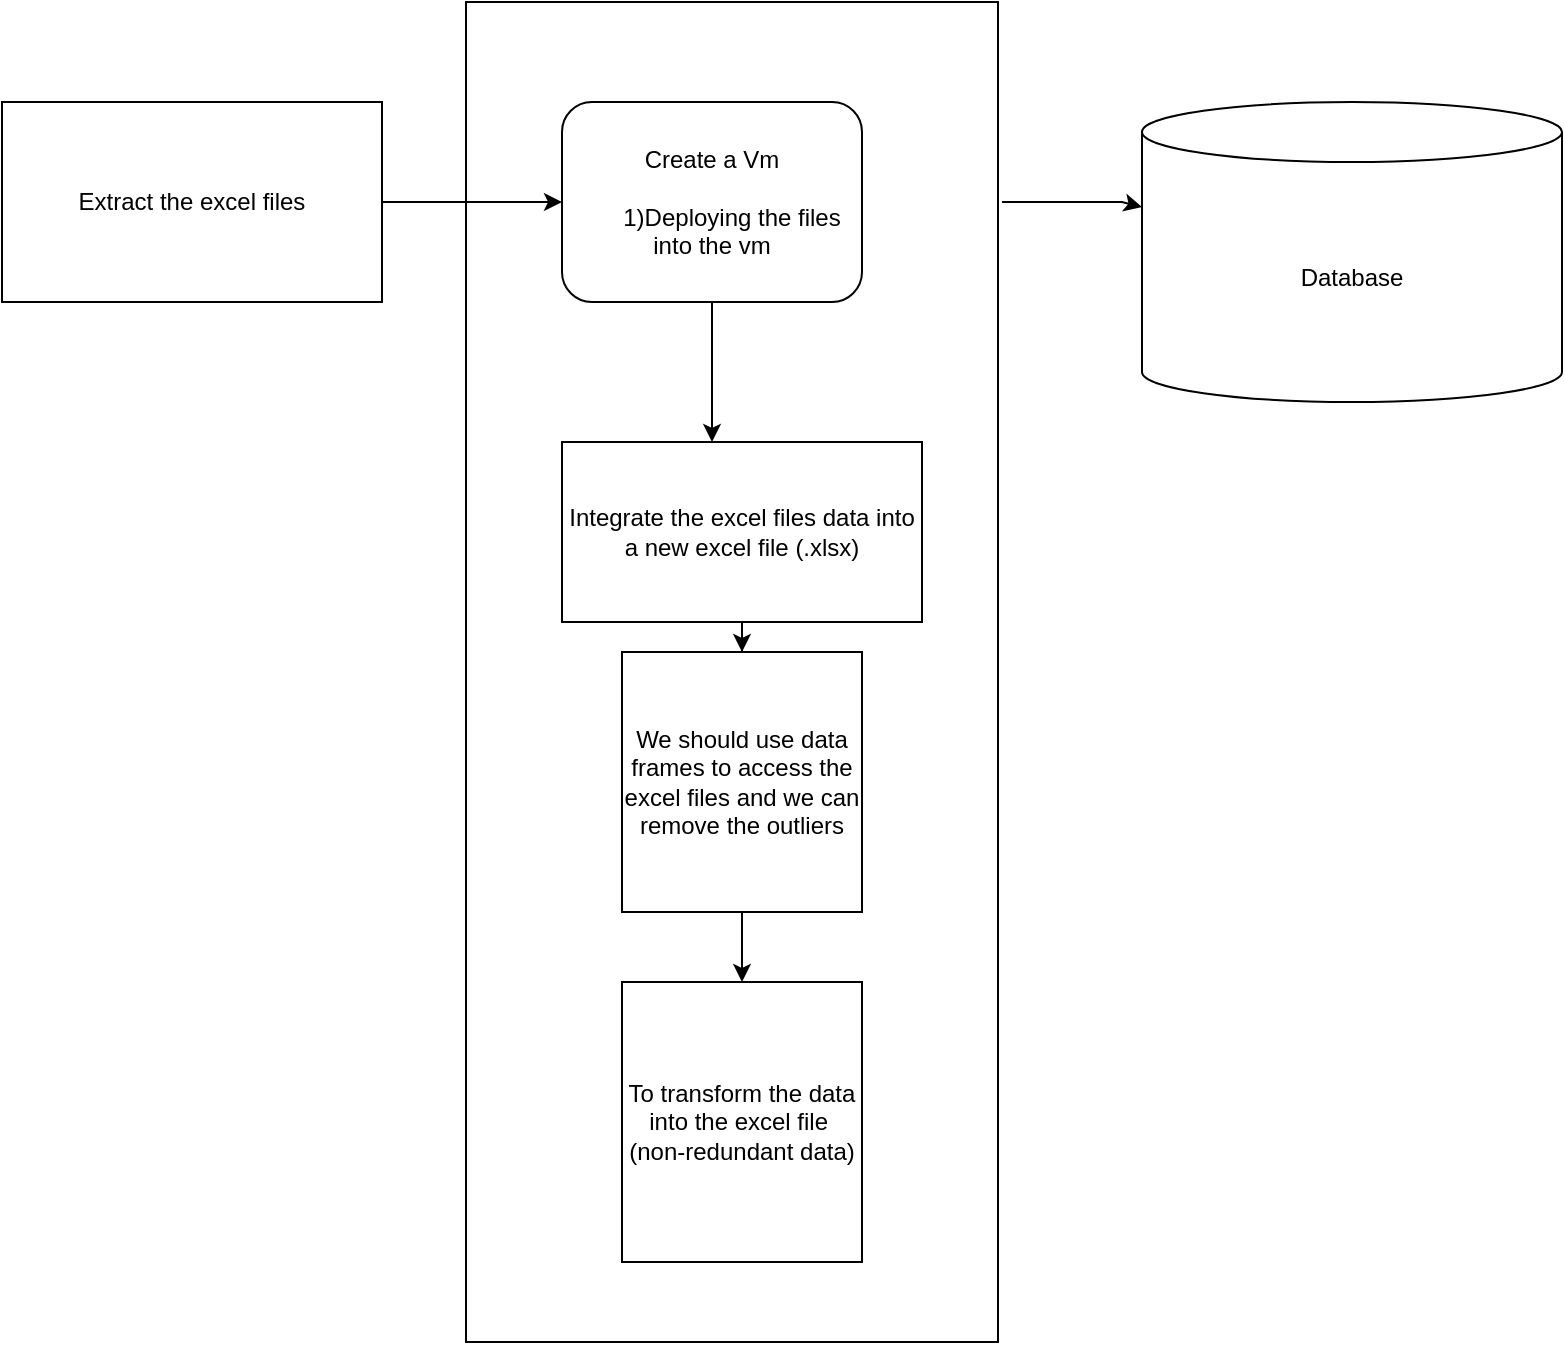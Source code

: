 <mxfile version="21.0.6" type="device"><diagram name="Page-1" id="IqkjSHEqLU7gM-ZZfY-K"><mxGraphModel dx="1193" dy="770" grid="1" gridSize="10" guides="1" tooltips="1" connect="1" arrows="1" fold="1" page="1" pageScale="1" pageWidth="827" pageHeight="1169" math="0" shadow="0"><root><mxCell id="0"/><mxCell id="1" parent="0"/><mxCell id="GFYxsl8QEFWRGUyRsySj-1" value="Extract the excel files" style="rounded=0;whiteSpace=wrap;html=1;" vertex="1" parent="1"><mxGeometry x="20" y="110" width="190" height="100" as="geometry"/></mxCell><mxCell id="GFYxsl8QEFWRGUyRsySj-4" value="" style="endArrow=classic;html=1;rounded=0;exitX=1;exitY=0.5;exitDx=0;exitDy=0;" edge="1" parent="1" source="GFYxsl8QEFWRGUyRsySj-1" target="GFYxsl8QEFWRGUyRsySj-5"><mxGeometry width="50" height="50" relative="1" as="geometry"><mxPoint x="390" y="340" as="sourcePoint"/><mxPoint x="320" y="160" as="targetPoint"/><Array as="points"><mxPoint x="290" y="160"/></Array></mxGeometry></mxCell><mxCell id="GFYxsl8QEFWRGUyRsySj-5" value="Create a Vm&lt;br&gt;&lt;br&gt;&amp;nbsp; &amp;nbsp; &amp;nbsp; 1)Deploying the files into the vm&lt;br&gt;" style="rounded=1;whiteSpace=wrap;html=1;" vertex="1" parent="1"><mxGeometry x="300" y="110" width="150" height="100" as="geometry"/></mxCell><mxCell id="GFYxsl8QEFWRGUyRsySj-11" value="" style="endArrow=classic;html=1;rounded=0;exitX=0.5;exitY=1;exitDx=0;exitDy=0;" edge="1" parent="1" source="GFYxsl8QEFWRGUyRsySj-5"><mxGeometry width="50" height="50" relative="1" as="geometry"><mxPoint x="390" y="300" as="sourcePoint"/><mxPoint x="375" y="280" as="targetPoint"/></mxGeometry></mxCell><mxCell id="GFYxsl8QEFWRGUyRsySj-13" value="Database" style="shape=cylinder3;whiteSpace=wrap;html=1;boundedLbl=1;backgroundOutline=1;size=15;" vertex="1" parent="1"><mxGeometry x="590" y="110" width="210" height="150" as="geometry"/></mxCell><mxCell id="GFYxsl8QEFWRGUyRsySj-19" value="" style="edgeStyle=orthogonalEdgeStyle;rounded=0;orthogonalLoop=1;jettySize=auto;html=1;" edge="1" parent="1" source="GFYxsl8QEFWRGUyRsySj-15" target="GFYxsl8QEFWRGUyRsySj-18"><mxGeometry relative="1" as="geometry"/></mxCell><mxCell id="GFYxsl8QEFWRGUyRsySj-15" value="Integrate the excel files data into a new excel file (.xlsx)" style="whiteSpace=wrap;html=1;rounded=0;" vertex="1" parent="1"><mxGeometry x="300" y="280" width="180" height="90" as="geometry"/></mxCell><mxCell id="GFYxsl8QEFWRGUyRsySj-23" value="" style="edgeStyle=orthogonalEdgeStyle;rounded=0;orthogonalLoop=1;jettySize=auto;html=1;" edge="1" parent="1" source="GFYxsl8QEFWRGUyRsySj-18" target="GFYxsl8QEFWRGUyRsySj-22"><mxGeometry relative="1" as="geometry"/></mxCell><mxCell id="GFYxsl8QEFWRGUyRsySj-18" value="We should use data frames to access the excel files and we can remove the outliers" style="whiteSpace=wrap;html=1;rounded=0;" vertex="1" parent="1"><mxGeometry x="330" y="385" width="120" height="130" as="geometry"/></mxCell><mxCell id="GFYxsl8QEFWRGUyRsySj-22" value="To transform the data into the excel file&amp;nbsp;&lt;br&gt;(non-redundant data)" style="whiteSpace=wrap;html=1;rounded=0;" vertex="1" parent="1"><mxGeometry x="330" y="550" width="120" height="140" as="geometry"/></mxCell><mxCell id="GFYxsl8QEFWRGUyRsySj-29" value="" style="rounded=0;whiteSpace=wrap;html=1;fillColor=none;" vertex="1" parent="1"><mxGeometry x="252" y="60" width="266" height="670" as="geometry"/></mxCell><mxCell id="GFYxsl8QEFWRGUyRsySj-32" value="" style="endArrow=classic;html=1;rounded=0;entryX=0;entryY=0;entryDx=0;entryDy=52.5;entryPerimeter=0;" edge="1" parent="1" target="GFYxsl8QEFWRGUyRsySj-13"><mxGeometry width="50" height="50" relative="1" as="geometry"><mxPoint x="520" y="160" as="sourcePoint"/><mxPoint x="630" y="330" as="targetPoint"/><Array as="points"><mxPoint x="560" y="160"/><mxPoint x="580" y="160"/></Array></mxGeometry></mxCell></root></mxGraphModel></diagram></mxfile>